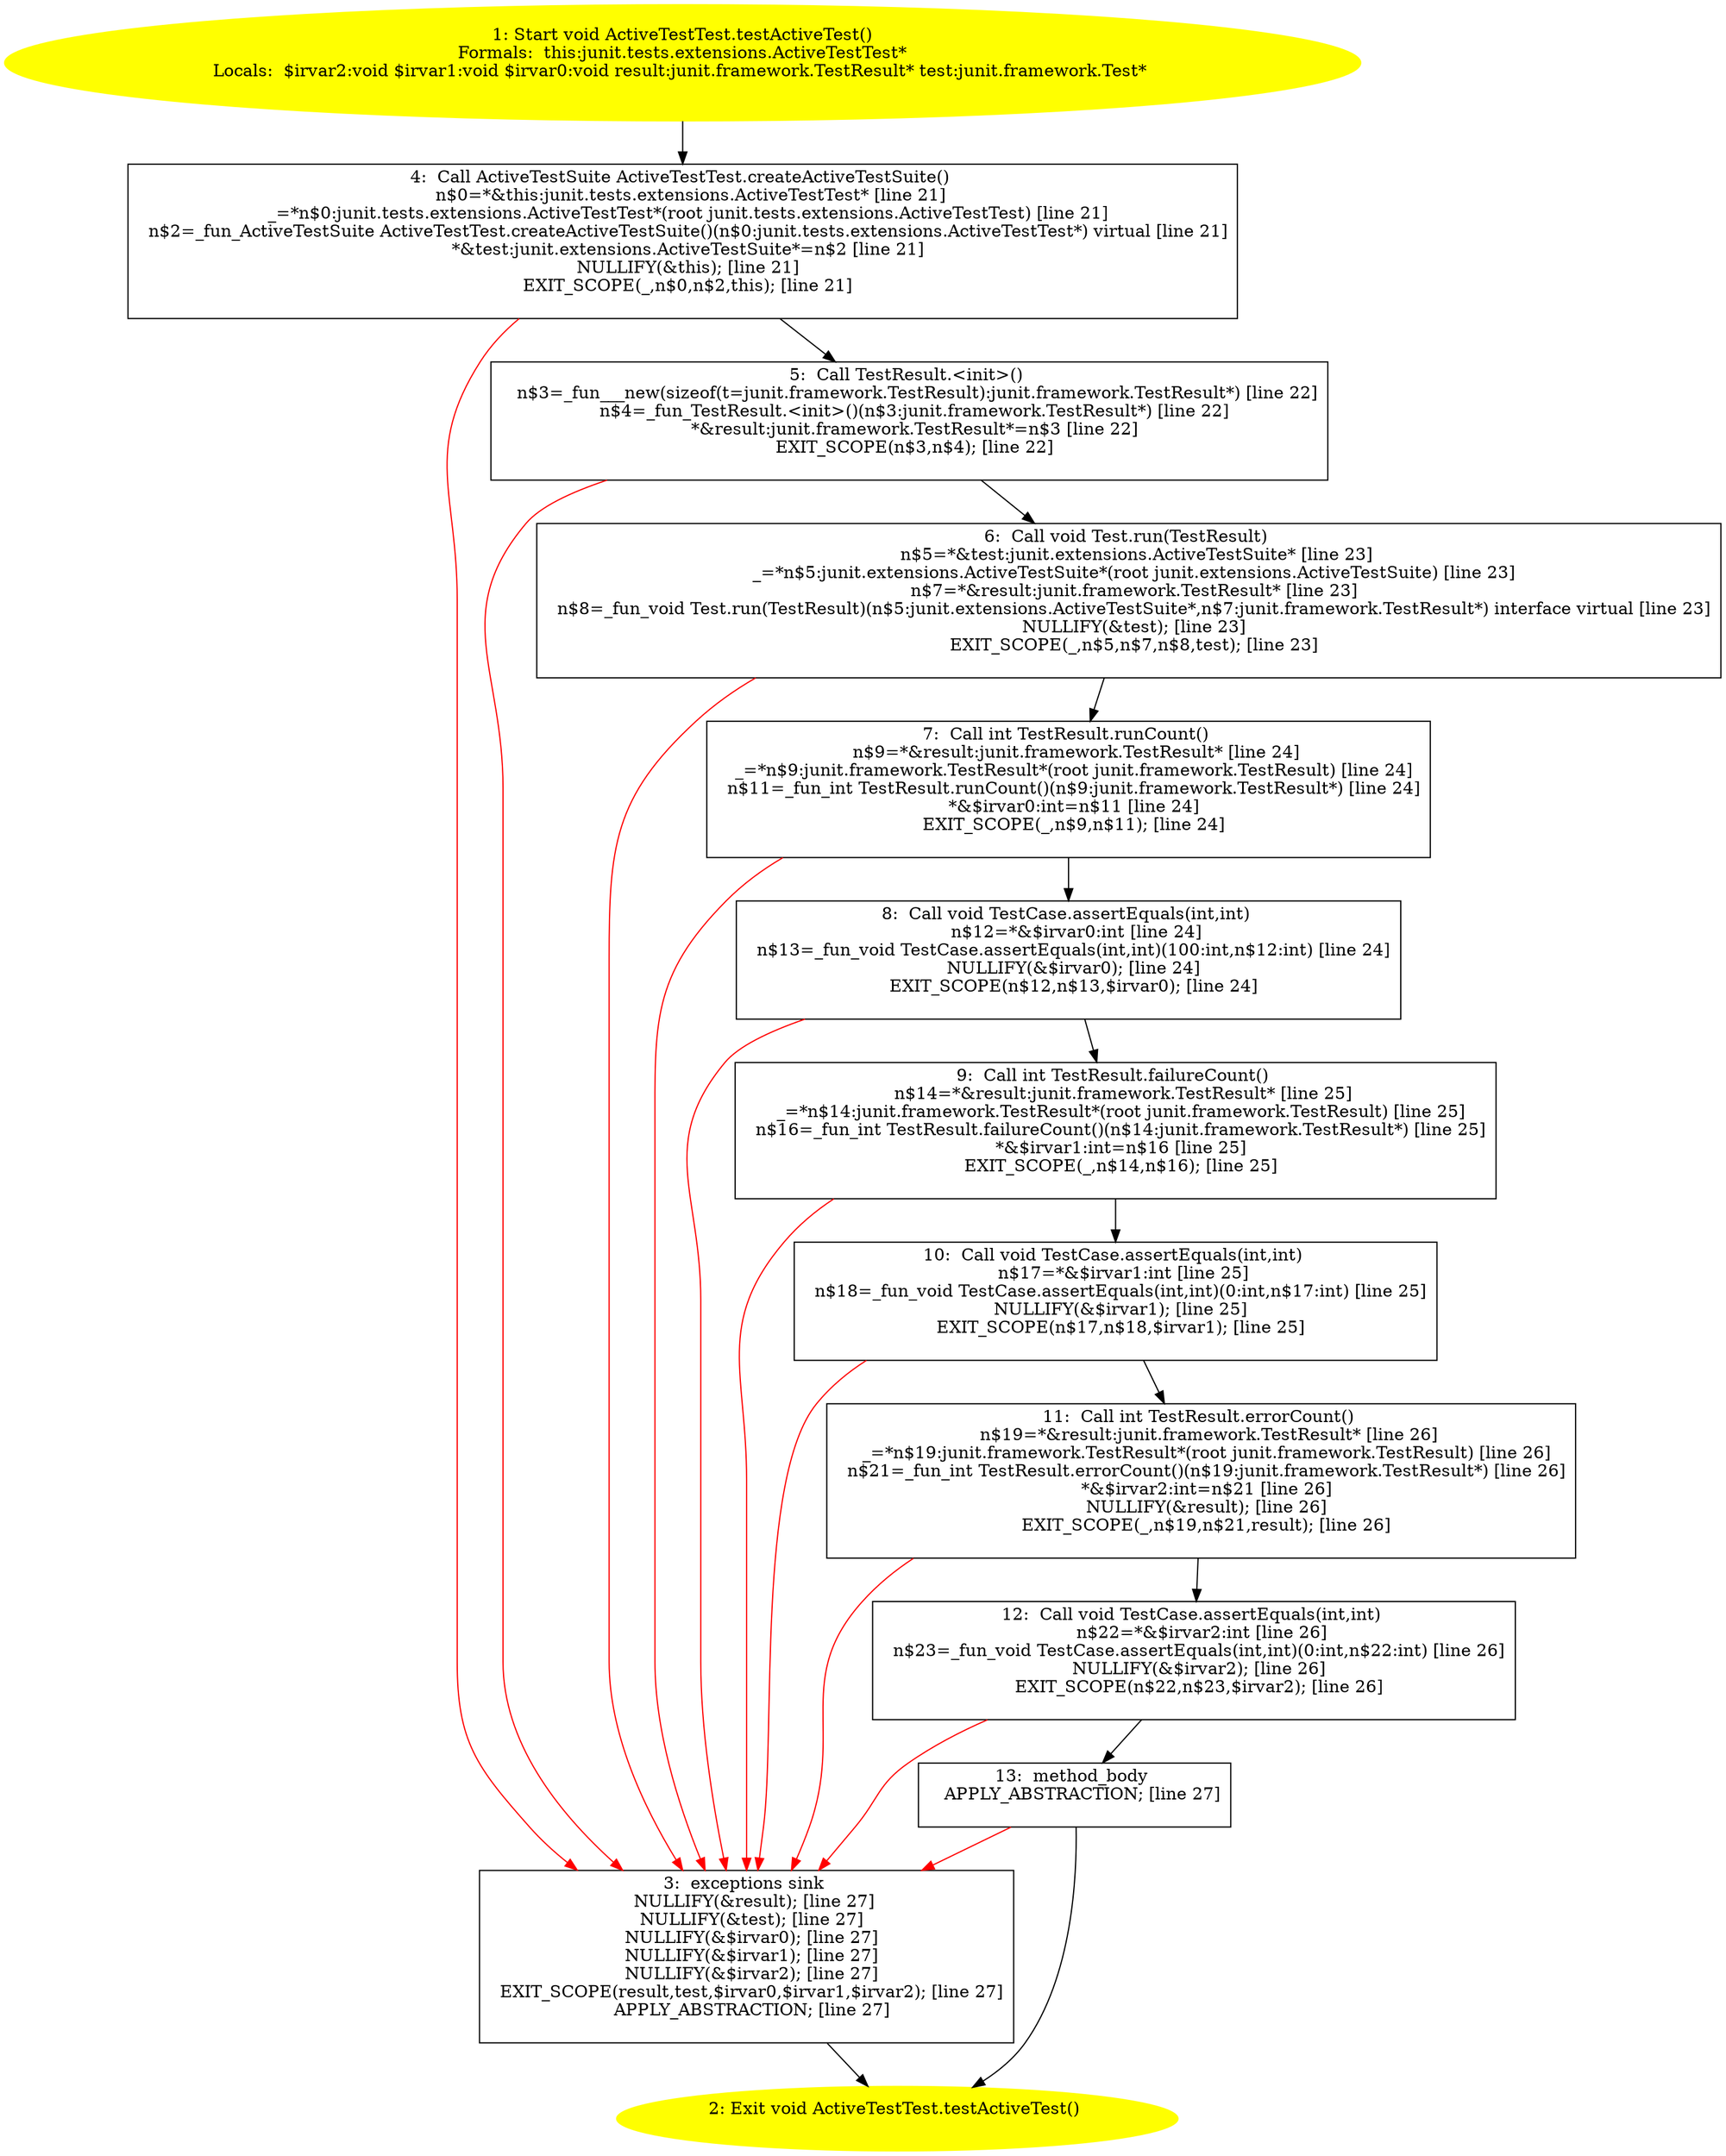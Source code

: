 /* @generated */
digraph cfg {
"junit.tests.extensions.ActiveTestTest.testActiveTest():void.fff1705630909a34ef4aa63f8b6f5192_1" [label="1: Start void ActiveTestTest.testActiveTest()\nFormals:  this:junit.tests.extensions.ActiveTestTest*\nLocals:  $irvar2:void $irvar1:void $irvar0:void result:junit.framework.TestResult* test:junit.framework.Test* \n  " color=yellow style=filled]
	

	 "junit.tests.extensions.ActiveTestTest.testActiveTest():void.fff1705630909a34ef4aa63f8b6f5192_1" -> "junit.tests.extensions.ActiveTestTest.testActiveTest():void.fff1705630909a34ef4aa63f8b6f5192_4" ;
"junit.tests.extensions.ActiveTestTest.testActiveTest():void.fff1705630909a34ef4aa63f8b6f5192_2" [label="2: Exit void ActiveTestTest.testActiveTest() \n  " color=yellow style=filled]
	

"junit.tests.extensions.ActiveTestTest.testActiveTest():void.fff1705630909a34ef4aa63f8b6f5192_3" [label="3:  exceptions sink \n   NULLIFY(&result); [line 27]\n  NULLIFY(&test); [line 27]\n  NULLIFY(&$irvar0); [line 27]\n  NULLIFY(&$irvar1); [line 27]\n  NULLIFY(&$irvar2); [line 27]\n  EXIT_SCOPE(result,test,$irvar0,$irvar1,$irvar2); [line 27]\n  APPLY_ABSTRACTION; [line 27]\n " shape="box"]
	

	 "junit.tests.extensions.ActiveTestTest.testActiveTest():void.fff1705630909a34ef4aa63f8b6f5192_3" -> "junit.tests.extensions.ActiveTestTest.testActiveTest():void.fff1705630909a34ef4aa63f8b6f5192_2" ;
"junit.tests.extensions.ActiveTestTest.testActiveTest():void.fff1705630909a34ef4aa63f8b6f5192_4" [label="4:  Call ActiveTestSuite ActiveTestTest.createActiveTestSuite() \n   n$0=*&this:junit.tests.extensions.ActiveTestTest* [line 21]\n  _=*n$0:junit.tests.extensions.ActiveTestTest*(root junit.tests.extensions.ActiveTestTest) [line 21]\n  n$2=_fun_ActiveTestSuite ActiveTestTest.createActiveTestSuite()(n$0:junit.tests.extensions.ActiveTestTest*) virtual [line 21]\n  *&test:junit.extensions.ActiveTestSuite*=n$2 [line 21]\n  NULLIFY(&this); [line 21]\n  EXIT_SCOPE(_,n$0,n$2,this); [line 21]\n " shape="box"]
	

	 "junit.tests.extensions.ActiveTestTest.testActiveTest():void.fff1705630909a34ef4aa63f8b6f5192_4" -> "junit.tests.extensions.ActiveTestTest.testActiveTest():void.fff1705630909a34ef4aa63f8b6f5192_5" ;
	 "junit.tests.extensions.ActiveTestTest.testActiveTest():void.fff1705630909a34ef4aa63f8b6f5192_4" -> "junit.tests.extensions.ActiveTestTest.testActiveTest():void.fff1705630909a34ef4aa63f8b6f5192_3" [color="red" ];
"junit.tests.extensions.ActiveTestTest.testActiveTest():void.fff1705630909a34ef4aa63f8b6f5192_5" [label="5:  Call TestResult.<init>() \n   n$3=_fun___new(sizeof(t=junit.framework.TestResult):junit.framework.TestResult*) [line 22]\n  n$4=_fun_TestResult.<init>()(n$3:junit.framework.TestResult*) [line 22]\n  *&result:junit.framework.TestResult*=n$3 [line 22]\n  EXIT_SCOPE(n$3,n$4); [line 22]\n " shape="box"]
	

	 "junit.tests.extensions.ActiveTestTest.testActiveTest():void.fff1705630909a34ef4aa63f8b6f5192_5" -> "junit.tests.extensions.ActiveTestTest.testActiveTest():void.fff1705630909a34ef4aa63f8b6f5192_6" ;
	 "junit.tests.extensions.ActiveTestTest.testActiveTest():void.fff1705630909a34ef4aa63f8b6f5192_5" -> "junit.tests.extensions.ActiveTestTest.testActiveTest():void.fff1705630909a34ef4aa63f8b6f5192_3" [color="red" ];
"junit.tests.extensions.ActiveTestTest.testActiveTest():void.fff1705630909a34ef4aa63f8b6f5192_6" [label="6:  Call void Test.run(TestResult) \n   n$5=*&test:junit.extensions.ActiveTestSuite* [line 23]\n  _=*n$5:junit.extensions.ActiveTestSuite*(root junit.extensions.ActiveTestSuite) [line 23]\n  n$7=*&result:junit.framework.TestResult* [line 23]\n  n$8=_fun_void Test.run(TestResult)(n$5:junit.extensions.ActiveTestSuite*,n$7:junit.framework.TestResult*) interface virtual [line 23]\n  NULLIFY(&test); [line 23]\n  EXIT_SCOPE(_,n$5,n$7,n$8,test); [line 23]\n " shape="box"]
	

	 "junit.tests.extensions.ActiveTestTest.testActiveTest():void.fff1705630909a34ef4aa63f8b6f5192_6" -> "junit.tests.extensions.ActiveTestTest.testActiveTest():void.fff1705630909a34ef4aa63f8b6f5192_7" ;
	 "junit.tests.extensions.ActiveTestTest.testActiveTest():void.fff1705630909a34ef4aa63f8b6f5192_6" -> "junit.tests.extensions.ActiveTestTest.testActiveTest():void.fff1705630909a34ef4aa63f8b6f5192_3" [color="red" ];
"junit.tests.extensions.ActiveTestTest.testActiveTest():void.fff1705630909a34ef4aa63f8b6f5192_7" [label="7:  Call int TestResult.runCount() \n   n$9=*&result:junit.framework.TestResult* [line 24]\n  _=*n$9:junit.framework.TestResult*(root junit.framework.TestResult) [line 24]\n  n$11=_fun_int TestResult.runCount()(n$9:junit.framework.TestResult*) [line 24]\n  *&$irvar0:int=n$11 [line 24]\n  EXIT_SCOPE(_,n$9,n$11); [line 24]\n " shape="box"]
	

	 "junit.tests.extensions.ActiveTestTest.testActiveTest():void.fff1705630909a34ef4aa63f8b6f5192_7" -> "junit.tests.extensions.ActiveTestTest.testActiveTest():void.fff1705630909a34ef4aa63f8b6f5192_8" ;
	 "junit.tests.extensions.ActiveTestTest.testActiveTest():void.fff1705630909a34ef4aa63f8b6f5192_7" -> "junit.tests.extensions.ActiveTestTest.testActiveTest():void.fff1705630909a34ef4aa63f8b6f5192_3" [color="red" ];
"junit.tests.extensions.ActiveTestTest.testActiveTest():void.fff1705630909a34ef4aa63f8b6f5192_8" [label="8:  Call void TestCase.assertEquals(int,int) \n   n$12=*&$irvar0:int [line 24]\n  n$13=_fun_void TestCase.assertEquals(int,int)(100:int,n$12:int) [line 24]\n  NULLIFY(&$irvar0); [line 24]\n  EXIT_SCOPE(n$12,n$13,$irvar0); [line 24]\n " shape="box"]
	

	 "junit.tests.extensions.ActiveTestTest.testActiveTest():void.fff1705630909a34ef4aa63f8b6f5192_8" -> "junit.tests.extensions.ActiveTestTest.testActiveTest():void.fff1705630909a34ef4aa63f8b6f5192_9" ;
	 "junit.tests.extensions.ActiveTestTest.testActiveTest():void.fff1705630909a34ef4aa63f8b6f5192_8" -> "junit.tests.extensions.ActiveTestTest.testActiveTest():void.fff1705630909a34ef4aa63f8b6f5192_3" [color="red" ];
"junit.tests.extensions.ActiveTestTest.testActiveTest():void.fff1705630909a34ef4aa63f8b6f5192_9" [label="9:  Call int TestResult.failureCount() \n   n$14=*&result:junit.framework.TestResult* [line 25]\n  _=*n$14:junit.framework.TestResult*(root junit.framework.TestResult) [line 25]\n  n$16=_fun_int TestResult.failureCount()(n$14:junit.framework.TestResult*) [line 25]\n  *&$irvar1:int=n$16 [line 25]\n  EXIT_SCOPE(_,n$14,n$16); [line 25]\n " shape="box"]
	

	 "junit.tests.extensions.ActiveTestTest.testActiveTest():void.fff1705630909a34ef4aa63f8b6f5192_9" -> "junit.tests.extensions.ActiveTestTest.testActiveTest():void.fff1705630909a34ef4aa63f8b6f5192_10" ;
	 "junit.tests.extensions.ActiveTestTest.testActiveTest():void.fff1705630909a34ef4aa63f8b6f5192_9" -> "junit.tests.extensions.ActiveTestTest.testActiveTest():void.fff1705630909a34ef4aa63f8b6f5192_3" [color="red" ];
"junit.tests.extensions.ActiveTestTest.testActiveTest():void.fff1705630909a34ef4aa63f8b6f5192_10" [label="10:  Call void TestCase.assertEquals(int,int) \n   n$17=*&$irvar1:int [line 25]\n  n$18=_fun_void TestCase.assertEquals(int,int)(0:int,n$17:int) [line 25]\n  NULLIFY(&$irvar1); [line 25]\n  EXIT_SCOPE(n$17,n$18,$irvar1); [line 25]\n " shape="box"]
	

	 "junit.tests.extensions.ActiveTestTest.testActiveTest():void.fff1705630909a34ef4aa63f8b6f5192_10" -> "junit.tests.extensions.ActiveTestTest.testActiveTest():void.fff1705630909a34ef4aa63f8b6f5192_11" ;
	 "junit.tests.extensions.ActiveTestTest.testActiveTest():void.fff1705630909a34ef4aa63f8b6f5192_10" -> "junit.tests.extensions.ActiveTestTest.testActiveTest():void.fff1705630909a34ef4aa63f8b6f5192_3" [color="red" ];
"junit.tests.extensions.ActiveTestTest.testActiveTest():void.fff1705630909a34ef4aa63f8b6f5192_11" [label="11:  Call int TestResult.errorCount() \n   n$19=*&result:junit.framework.TestResult* [line 26]\n  _=*n$19:junit.framework.TestResult*(root junit.framework.TestResult) [line 26]\n  n$21=_fun_int TestResult.errorCount()(n$19:junit.framework.TestResult*) [line 26]\n  *&$irvar2:int=n$21 [line 26]\n  NULLIFY(&result); [line 26]\n  EXIT_SCOPE(_,n$19,n$21,result); [line 26]\n " shape="box"]
	

	 "junit.tests.extensions.ActiveTestTest.testActiveTest():void.fff1705630909a34ef4aa63f8b6f5192_11" -> "junit.tests.extensions.ActiveTestTest.testActiveTest():void.fff1705630909a34ef4aa63f8b6f5192_12" ;
	 "junit.tests.extensions.ActiveTestTest.testActiveTest():void.fff1705630909a34ef4aa63f8b6f5192_11" -> "junit.tests.extensions.ActiveTestTest.testActiveTest():void.fff1705630909a34ef4aa63f8b6f5192_3" [color="red" ];
"junit.tests.extensions.ActiveTestTest.testActiveTest():void.fff1705630909a34ef4aa63f8b6f5192_12" [label="12:  Call void TestCase.assertEquals(int,int) \n   n$22=*&$irvar2:int [line 26]\n  n$23=_fun_void TestCase.assertEquals(int,int)(0:int,n$22:int) [line 26]\n  NULLIFY(&$irvar2); [line 26]\n  EXIT_SCOPE(n$22,n$23,$irvar2); [line 26]\n " shape="box"]
	

	 "junit.tests.extensions.ActiveTestTest.testActiveTest():void.fff1705630909a34ef4aa63f8b6f5192_12" -> "junit.tests.extensions.ActiveTestTest.testActiveTest():void.fff1705630909a34ef4aa63f8b6f5192_13" ;
	 "junit.tests.extensions.ActiveTestTest.testActiveTest():void.fff1705630909a34ef4aa63f8b6f5192_12" -> "junit.tests.extensions.ActiveTestTest.testActiveTest():void.fff1705630909a34ef4aa63f8b6f5192_3" [color="red" ];
"junit.tests.extensions.ActiveTestTest.testActiveTest():void.fff1705630909a34ef4aa63f8b6f5192_13" [label="13:  method_body \n   APPLY_ABSTRACTION; [line 27]\n " shape="box"]
	

	 "junit.tests.extensions.ActiveTestTest.testActiveTest():void.fff1705630909a34ef4aa63f8b6f5192_13" -> "junit.tests.extensions.ActiveTestTest.testActiveTest():void.fff1705630909a34ef4aa63f8b6f5192_2" ;
	 "junit.tests.extensions.ActiveTestTest.testActiveTest():void.fff1705630909a34ef4aa63f8b6f5192_13" -> "junit.tests.extensions.ActiveTestTest.testActiveTest():void.fff1705630909a34ef4aa63f8b6f5192_3" [color="red" ];
}
